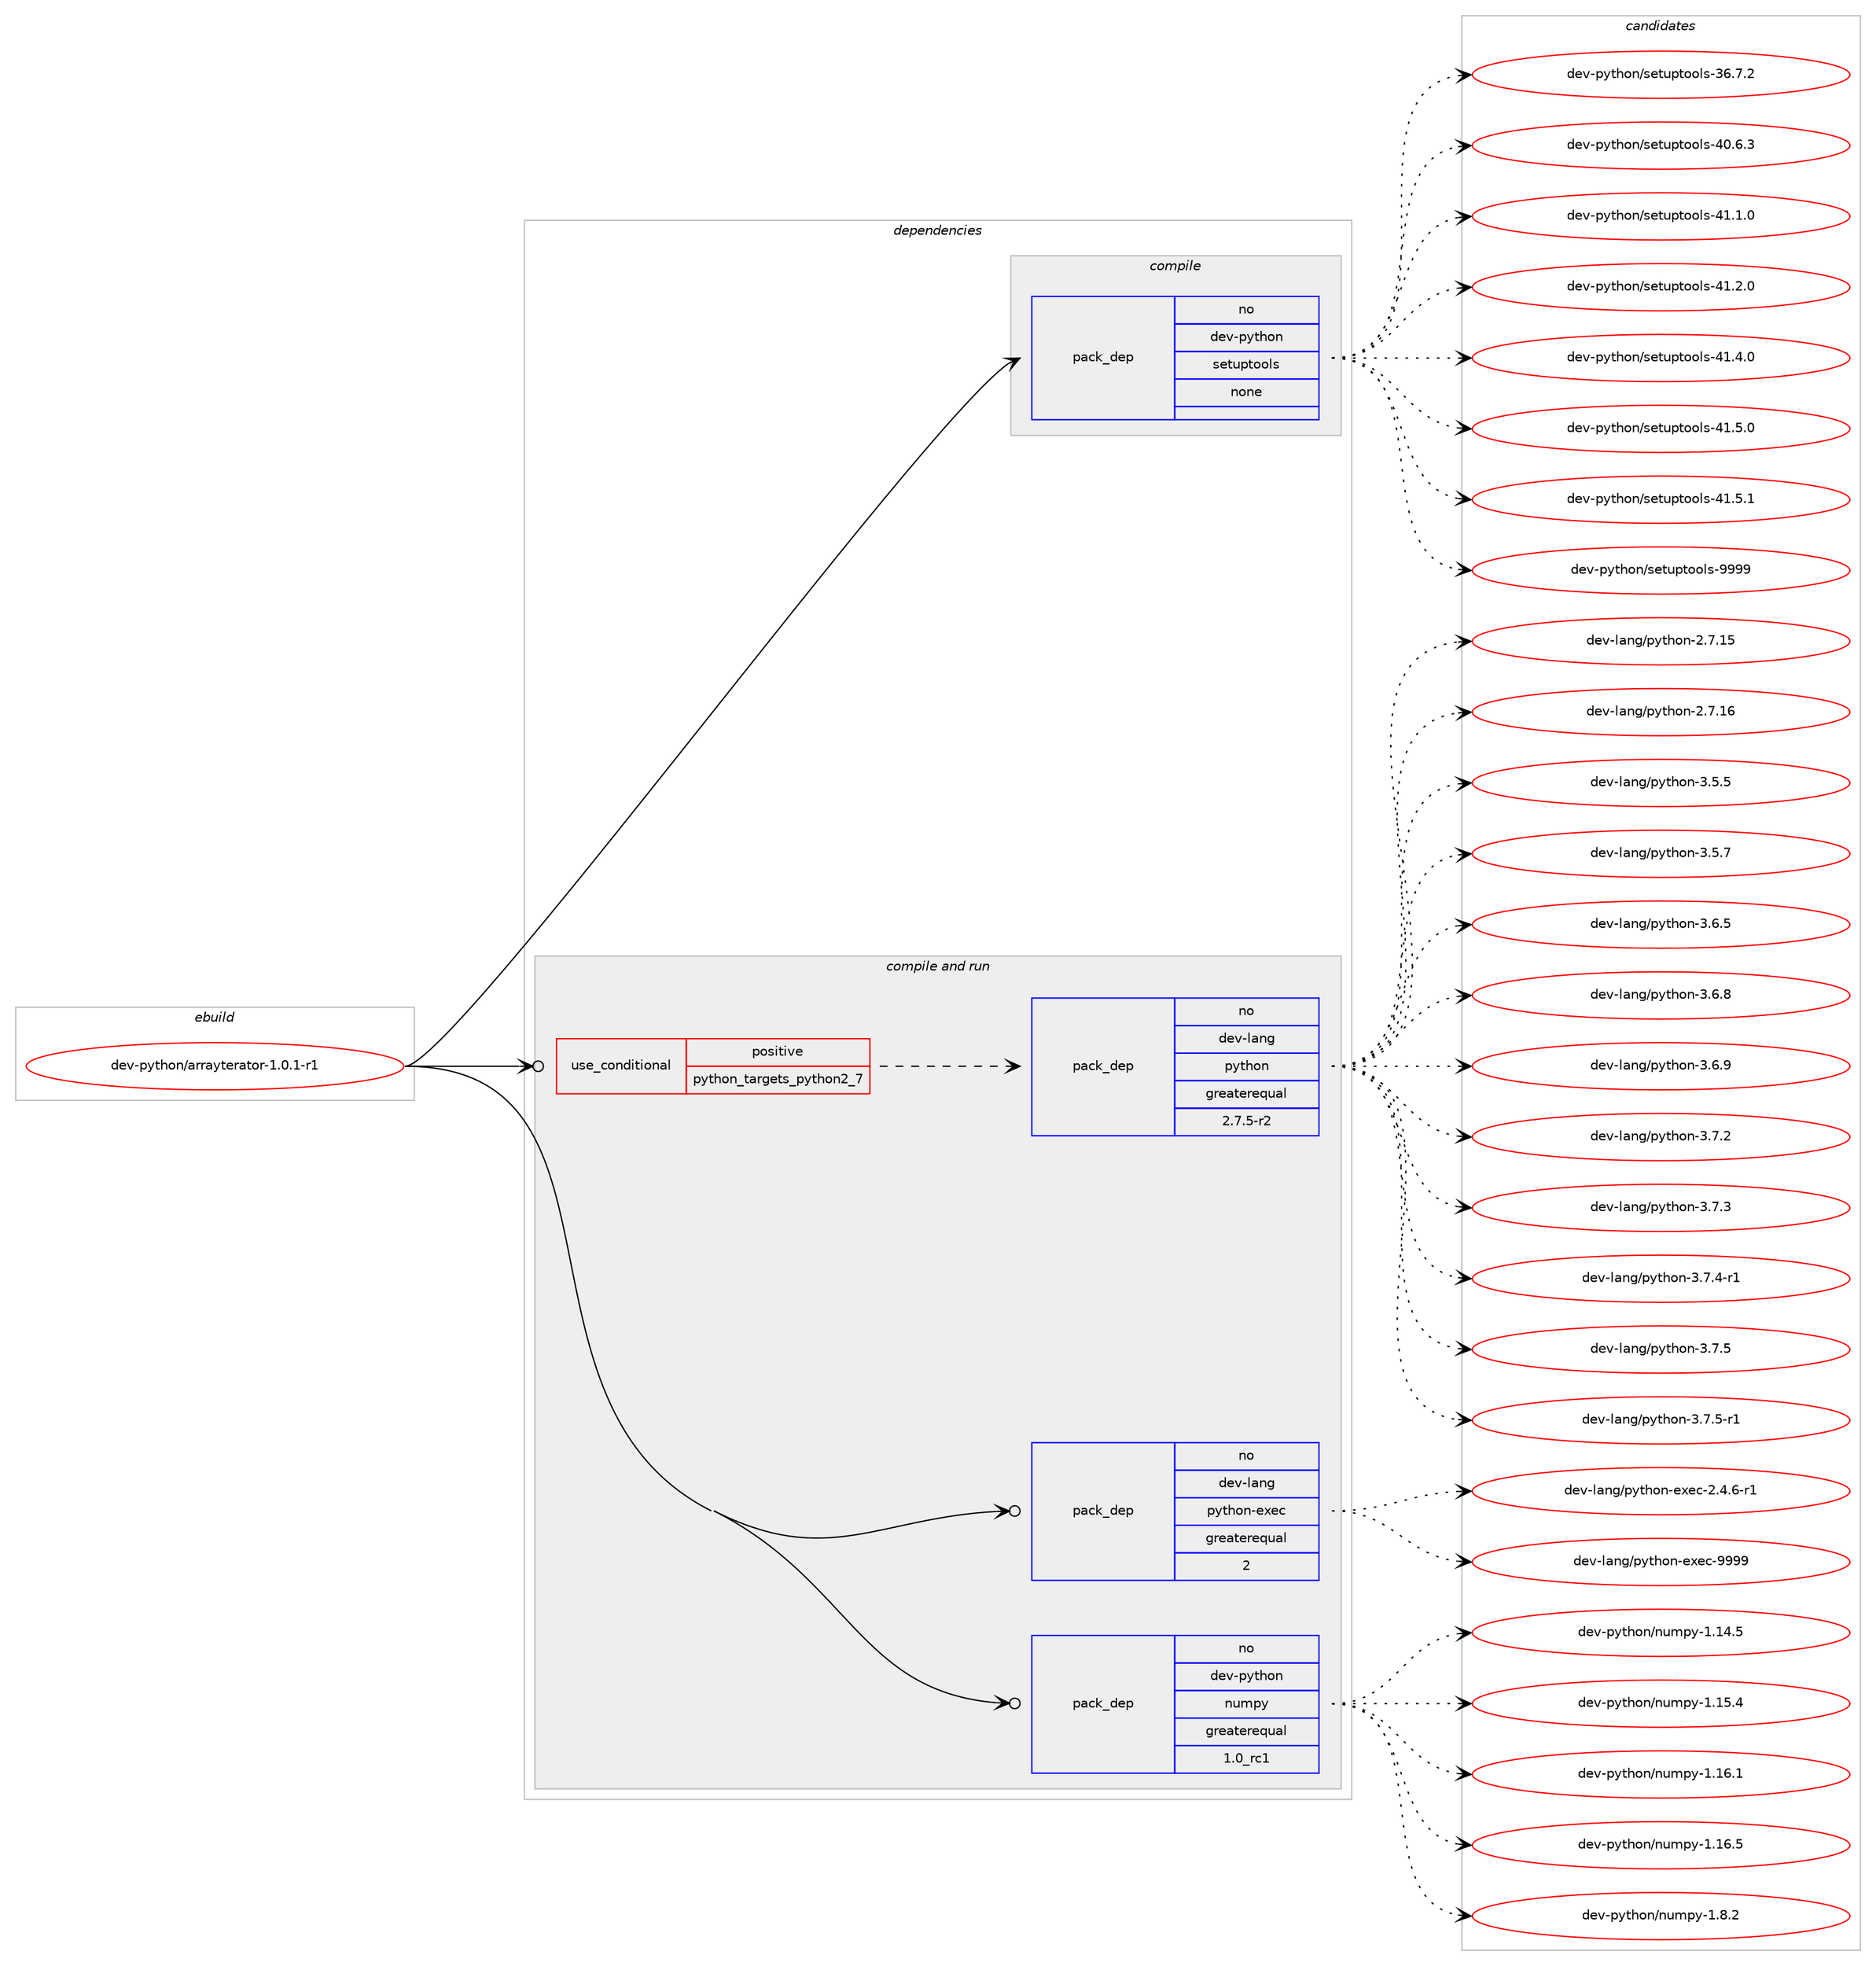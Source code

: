 digraph prolog {

# *************
# Graph options
# *************

newrank=true;
concentrate=true;
compound=true;
graph [rankdir=LR,fontname=Helvetica,fontsize=10,ranksep=1.5];#, ranksep=2.5, nodesep=0.2];
edge  [arrowhead=vee];
node  [fontname=Helvetica,fontsize=10];

# **********
# The ebuild
# **********

subgraph cluster_leftcol {
color=gray;
rank=same;
label=<<i>ebuild</i>>;
id [label="dev-python/arrayterator-1.0.1-r1", color=red, width=4, href="../dev-python/arrayterator-1.0.1-r1.svg"];
}

# ****************
# The dependencies
# ****************

subgraph cluster_midcol {
color=gray;
label=<<i>dependencies</i>>;
subgraph cluster_compile {
fillcolor="#eeeeee";
style=filled;
label=<<i>compile</i>>;
subgraph pack446500 {
dependency594514 [label=<<TABLE BORDER="0" CELLBORDER="1" CELLSPACING="0" CELLPADDING="4" WIDTH="220"><TR><TD ROWSPAN="6" CELLPADDING="30">pack_dep</TD></TR><TR><TD WIDTH="110">no</TD></TR><TR><TD>dev-python</TD></TR><TR><TD>setuptools</TD></TR><TR><TD>none</TD></TR><TR><TD></TD></TR></TABLE>>, shape=none, color=blue];
}
id:e -> dependency594514:w [weight=20,style="solid",arrowhead="vee"];
}
subgraph cluster_compileandrun {
fillcolor="#eeeeee";
style=filled;
label=<<i>compile and run</i>>;
subgraph cond136242 {
dependency594515 [label=<<TABLE BORDER="0" CELLBORDER="1" CELLSPACING="0" CELLPADDING="4"><TR><TD ROWSPAN="3" CELLPADDING="10">use_conditional</TD></TR><TR><TD>positive</TD></TR><TR><TD>python_targets_python2_7</TD></TR></TABLE>>, shape=none, color=red];
subgraph pack446501 {
dependency594516 [label=<<TABLE BORDER="0" CELLBORDER="1" CELLSPACING="0" CELLPADDING="4" WIDTH="220"><TR><TD ROWSPAN="6" CELLPADDING="30">pack_dep</TD></TR><TR><TD WIDTH="110">no</TD></TR><TR><TD>dev-lang</TD></TR><TR><TD>python</TD></TR><TR><TD>greaterequal</TD></TR><TR><TD>2.7.5-r2</TD></TR></TABLE>>, shape=none, color=blue];
}
dependency594515:e -> dependency594516:w [weight=20,style="dashed",arrowhead="vee"];
}
id:e -> dependency594515:w [weight=20,style="solid",arrowhead="odotvee"];
subgraph pack446502 {
dependency594517 [label=<<TABLE BORDER="0" CELLBORDER="1" CELLSPACING="0" CELLPADDING="4" WIDTH="220"><TR><TD ROWSPAN="6" CELLPADDING="30">pack_dep</TD></TR><TR><TD WIDTH="110">no</TD></TR><TR><TD>dev-lang</TD></TR><TR><TD>python-exec</TD></TR><TR><TD>greaterequal</TD></TR><TR><TD>2</TD></TR></TABLE>>, shape=none, color=blue];
}
id:e -> dependency594517:w [weight=20,style="solid",arrowhead="odotvee"];
subgraph pack446503 {
dependency594518 [label=<<TABLE BORDER="0" CELLBORDER="1" CELLSPACING="0" CELLPADDING="4" WIDTH="220"><TR><TD ROWSPAN="6" CELLPADDING="30">pack_dep</TD></TR><TR><TD WIDTH="110">no</TD></TR><TR><TD>dev-python</TD></TR><TR><TD>numpy</TD></TR><TR><TD>greaterequal</TD></TR><TR><TD>1.0_rc1</TD></TR></TABLE>>, shape=none, color=blue];
}
id:e -> dependency594518:w [weight=20,style="solid",arrowhead="odotvee"];
}
subgraph cluster_run {
fillcolor="#eeeeee";
style=filled;
label=<<i>run</i>>;
}
}

# **************
# The candidates
# **************

subgraph cluster_choices {
rank=same;
color=gray;
label=<<i>candidates</i>>;

subgraph choice446500 {
color=black;
nodesep=1;
choice100101118451121211161041111104711510111611711211611111110811545515446554650 [label="dev-python/setuptools-36.7.2", color=red, width=4,href="../dev-python/setuptools-36.7.2.svg"];
choice100101118451121211161041111104711510111611711211611111110811545524846544651 [label="dev-python/setuptools-40.6.3", color=red, width=4,href="../dev-python/setuptools-40.6.3.svg"];
choice100101118451121211161041111104711510111611711211611111110811545524946494648 [label="dev-python/setuptools-41.1.0", color=red, width=4,href="../dev-python/setuptools-41.1.0.svg"];
choice100101118451121211161041111104711510111611711211611111110811545524946504648 [label="dev-python/setuptools-41.2.0", color=red, width=4,href="../dev-python/setuptools-41.2.0.svg"];
choice100101118451121211161041111104711510111611711211611111110811545524946524648 [label="dev-python/setuptools-41.4.0", color=red, width=4,href="../dev-python/setuptools-41.4.0.svg"];
choice100101118451121211161041111104711510111611711211611111110811545524946534648 [label="dev-python/setuptools-41.5.0", color=red, width=4,href="../dev-python/setuptools-41.5.0.svg"];
choice100101118451121211161041111104711510111611711211611111110811545524946534649 [label="dev-python/setuptools-41.5.1", color=red, width=4,href="../dev-python/setuptools-41.5.1.svg"];
choice10010111845112121116104111110471151011161171121161111111081154557575757 [label="dev-python/setuptools-9999", color=red, width=4,href="../dev-python/setuptools-9999.svg"];
dependency594514:e -> choice100101118451121211161041111104711510111611711211611111110811545515446554650:w [style=dotted,weight="100"];
dependency594514:e -> choice100101118451121211161041111104711510111611711211611111110811545524846544651:w [style=dotted,weight="100"];
dependency594514:e -> choice100101118451121211161041111104711510111611711211611111110811545524946494648:w [style=dotted,weight="100"];
dependency594514:e -> choice100101118451121211161041111104711510111611711211611111110811545524946504648:w [style=dotted,weight="100"];
dependency594514:e -> choice100101118451121211161041111104711510111611711211611111110811545524946524648:w [style=dotted,weight="100"];
dependency594514:e -> choice100101118451121211161041111104711510111611711211611111110811545524946534648:w [style=dotted,weight="100"];
dependency594514:e -> choice100101118451121211161041111104711510111611711211611111110811545524946534649:w [style=dotted,weight="100"];
dependency594514:e -> choice10010111845112121116104111110471151011161171121161111111081154557575757:w [style=dotted,weight="100"];
}
subgraph choice446501 {
color=black;
nodesep=1;
choice10010111845108971101034711212111610411111045504655464953 [label="dev-lang/python-2.7.15", color=red, width=4,href="../dev-lang/python-2.7.15.svg"];
choice10010111845108971101034711212111610411111045504655464954 [label="dev-lang/python-2.7.16", color=red, width=4,href="../dev-lang/python-2.7.16.svg"];
choice100101118451089711010347112121116104111110455146534653 [label="dev-lang/python-3.5.5", color=red, width=4,href="../dev-lang/python-3.5.5.svg"];
choice100101118451089711010347112121116104111110455146534655 [label="dev-lang/python-3.5.7", color=red, width=4,href="../dev-lang/python-3.5.7.svg"];
choice100101118451089711010347112121116104111110455146544653 [label="dev-lang/python-3.6.5", color=red, width=4,href="../dev-lang/python-3.6.5.svg"];
choice100101118451089711010347112121116104111110455146544656 [label="dev-lang/python-3.6.8", color=red, width=4,href="../dev-lang/python-3.6.8.svg"];
choice100101118451089711010347112121116104111110455146544657 [label="dev-lang/python-3.6.9", color=red, width=4,href="../dev-lang/python-3.6.9.svg"];
choice100101118451089711010347112121116104111110455146554650 [label="dev-lang/python-3.7.2", color=red, width=4,href="../dev-lang/python-3.7.2.svg"];
choice100101118451089711010347112121116104111110455146554651 [label="dev-lang/python-3.7.3", color=red, width=4,href="../dev-lang/python-3.7.3.svg"];
choice1001011184510897110103471121211161041111104551465546524511449 [label="dev-lang/python-3.7.4-r1", color=red, width=4,href="../dev-lang/python-3.7.4-r1.svg"];
choice100101118451089711010347112121116104111110455146554653 [label="dev-lang/python-3.7.5", color=red, width=4,href="../dev-lang/python-3.7.5.svg"];
choice1001011184510897110103471121211161041111104551465546534511449 [label="dev-lang/python-3.7.5-r1", color=red, width=4,href="../dev-lang/python-3.7.5-r1.svg"];
dependency594516:e -> choice10010111845108971101034711212111610411111045504655464953:w [style=dotted,weight="100"];
dependency594516:e -> choice10010111845108971101034711212111610411111045504655464954:w [style=dotted,weight="100"];
dependency594516:e -> choice100101118451089711010347112121116104111110455146534653:w [style=dotted,weight="100"];
dependency594516:e -> choice100101118451089711010347112121116104111110455146534655:w [style=dotted,weight="100"];
dependency594516:e -> choice100101118451089711010347112121116104111110455146544653:w [style=dotted,weight="100"];
dependency594516:e -> choice100101118451089711010347112121116104111110455146544656:w [style=dotted,weight="100"];
dependency594516:e -> choice100101118451089711010347112121116104111110455146544657:w [style=dotted,weight="100"];
dependency594516:e -> choice100101118451089711010347112121116104111110455146554650:w [style=dotted,weight="100"];
dependency594516:e -> choice100101118451089711010347112121116104111110455146554651:w [style=dotted,weight="100"];
dependency594516:e -> choice1001011184510897110103471121211161041111104551465546524511449:w [style=dotted,weight="100"];
dependency594516:e -> choice100101118451089711010347112121116104111110455146554653:w [style=dotted,weight="100"];
dependency594516:e -> choice1001011184510897110103471121211161041111104551465546534511449:w [style=dotted,weight="100"];
}
subgraph choice446502 {
color=black;
nodesep=1;
choice10010111845108971101034711212111610411111045101120101994550465246544511449 [label="dev-lang/python-exec-2.4.6-r1", color=red, width=4,href="../dev-lang/python-exec-2.4.6-r1.svg"];
choice10010111845108971101034711212111610411111045101120101994557575757 [label="dev-lang/python-exec-9999", color=red, width=4,href="../dev-lang/python-exec-9999.svg"];
dependency594517:e -> choice10010111845108971101034711212111610411111045101120101994550465246544511449:w [style=dotted,weight="100"];
dependency594517:e -> choice10010111845108971101034711212111610411111045101120101994557575757:w [style=dotted,weight="100"];
}
subgraph choice446503 {
color=black;
nodesep=1;
choice100101118451121211161041111104711011710911212145494649524653 [label="dev-python/numpy-1.14.5", color=red, width=4,href="../dev-python/numpy-1.14.5.svg"];
choice100101118451121211161041111104711011710911212145494649534652 [label="dev-python/numpy-1.15.4", color=red, width=4,href="../dev-python/numpy-1.15.4.svg"];
choice100101118451121211161041111104711011710911212145494649544649 [label="dev-python/numpy-1.16.1", color=red, width=4,href="../dev-python/numpy-1.16.1.svg"];
choice100101118451121211161041111104711011710911212145494649544653 [label="dev-python/numpy-1.16.5", color=red, width=4,href="../dev-python/numpy-1.16.5.svg"];
choice1001011184511212111610411111047110117109112121454946564650 [label="dev-python/numpy-1.8.2", color=red, width=4,href="../dev-python/numpy-1.8.2.svg"];
dependency594518:e -> choice100101118451121211161041111104711011710911212145494649524653:w [style=dotted,weight="100"];
dependency594518:e -> choice100101118451121211161041111104711011710911212145494649534652:w [style=dotted,weight="100"];
dependency594518:e -> choice100101118451121211161041111104711011710911212145494649544649:w [style=dotted,weight="100"];
dependency594518:e -> choice100101118451121211161041111104711011710911212145494649544653:w [style=dotted,weight="100"];
dependency594518:e -> choice1001011184511212111610411111047110117109112121454946564650:w [style=dotted,weight="100"];
}
}

}
